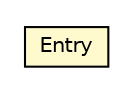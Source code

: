 #!/usr/local/bin/dot
#
# Class diagram 
# Generated by UMLGraph version 5.1 (http://www.umlgraph.org/)
#

digraph G {
	edge [fontname="Helvetica",fontsize=10,labelfontname="Helvetica",labelfontsize=10];
	node [fontname="Helvetica",fontsize=10,shape=plaintext];
	nodesep=0.25;
	ranksep=0.5;
	// pt.ist.fenixframework.TxIntrospector.Entry
	c20038 [label=<<table title="pt.ist.fenixframework.TxIntrospector.Entry" border="0" cellborder="1" cellspacing="0" cellpadding="2" port="p" bgcolor="lemonChiffon" href="./TxIntrospector.Entry.html">
		<tr><td><table border="0" cellspacing="0" cellpadding="1">
<tr><td align="center" balign="center"> Entry </td></tr>
		</table></td></tr>
		</table>>, fontname="Helvetica", fontcolor="black", fontsize=10.0];
}

